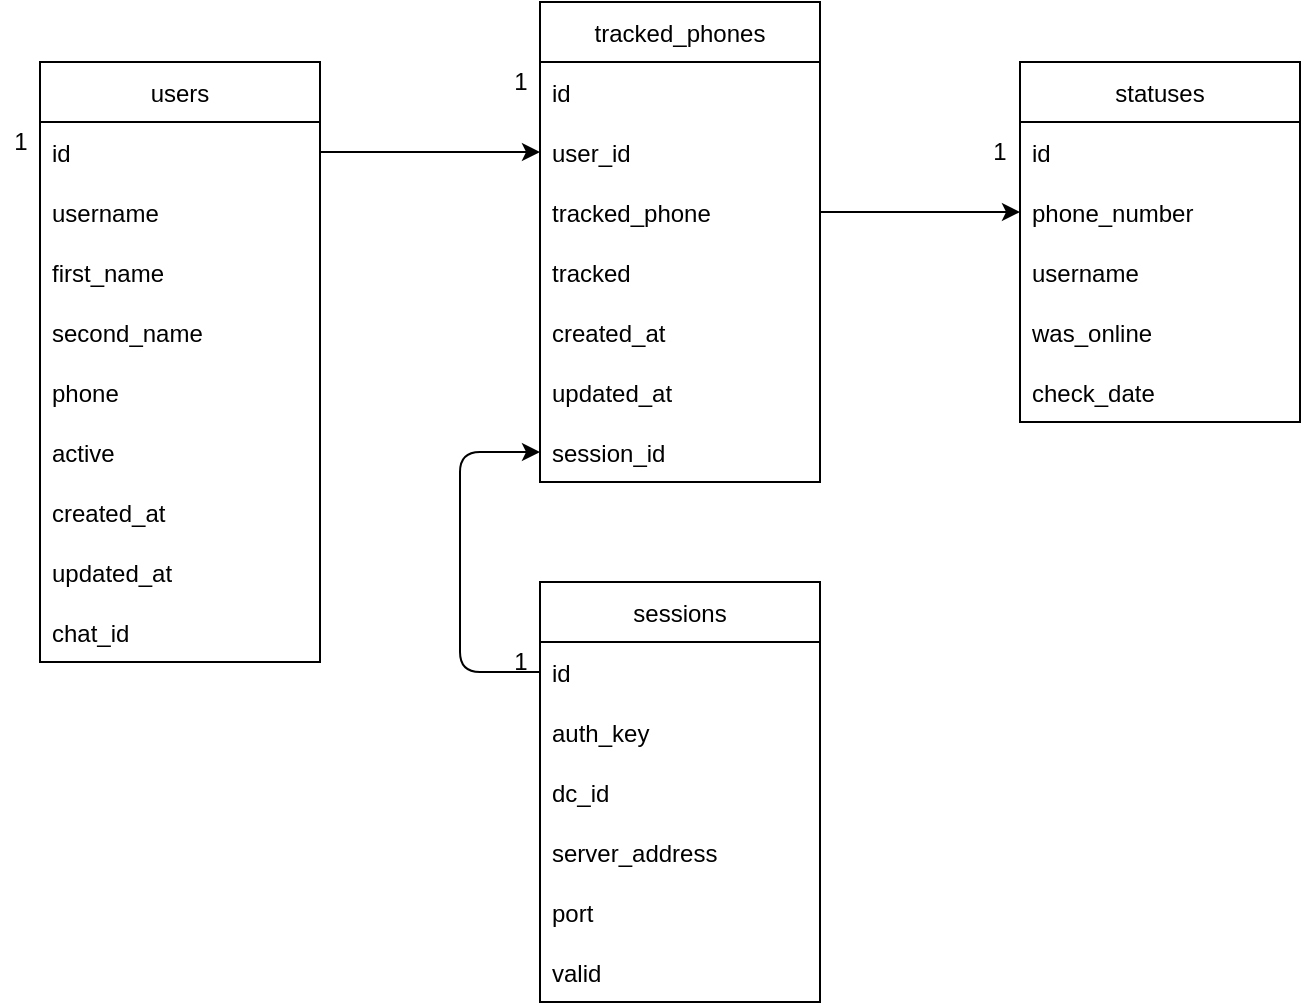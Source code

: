 <mxfile>
    <diagram id="2Lz8g4aXv7PvrA9rQq6V" name="Page-1">
        <mxGraphModel dx="670" dy="680" grid="1" gridSize="10" guides="1" tooltips="1" connect="1" arrows="1" fold="1" page="1" pageScale="1" pageWidth="827" pageHeight="1169" math="0" shadow="0">
            <root>
                <mxCell id="0"/>
                <mxCell id="1" parent="0"/>
                <mxCell id="C8LECRT7jh5EdWTfIgT6-41" style="edgeStyle=orthogonalEdgeStyle;rounded=0;orthogonalLoop=1;jettySize=auto;html=1;exitX=1;exitY=0.5;exitDx=0;exitDy=0;entryX=0;entryY=0.5;entryDx=0;entryDy=0;" parent="1" source="C8LECRT7jh5EdWTfIgT6-7" target="C8LECRT7jh5EdWTfIgT6-11" edge="1">
                    <mxGeometry relative="1" as="geometry"/>
                </mxCell>
                <mxCell id="C8LECRT7jh5EdWTfIgT6-44" value="" style="group" parent="1" vertex="1" connectable="0">
                    <mxGeometry x="310" y="20" width="160" height="240" as="geometry"/>
                </mxCell>
                <mxCell id="6" value="" style="group" parent="C8LECRT7jh5EdWTfIgT6-44" vertex="1" connectable="0">
                    <mxGeometry width="160" height="240" as="geometry"/>
                </mxCell>
                <mxCell id="C8LECRT7jh5EdWTfIgT6-5" value="tracked_phones" style="swimlane;fontStyle=0;childLayout=stackLayout;horizontal=1;startSize=30;horizontalStack=0;resizeParent=1;resizeParentMax=0;resizeLast=0;collapsible=1;marginBottom=0;" parent="6" vertex="1">
                    <mxGeometry x="20" width="140" height="240" as="geometry"/>
                </mxCell>
                <mxCell id="3" value="id" style="text;strokeColor=none;fillColor=none;align=left;verticalAlign=middle;spacingLeft=4;spacingRight=4;overflow=hidden;points=[[0,0.5],[1,0.5]];portConstraint=eastwest;rotatable=0;" parent="C8LECRT7jh5EdWTfIgT6-5" vertex="1">
                    <mxGeometry y="30" width="140" height="30" as="geometry"/>
                </mxCell>
                <mxCell id="C8LECRT7jh5EdWTfIgT6-6" value="user_id" style="text;strokeColor=none;fillColor=none;align=left;verticalAlign=middle;spacingLeft=4;spacingRight=4;overflow=hidden;points=[[0,0.5],[1,0.5]];portConstraint=eastwest;rotatable=0;" parent="C8LECRT7jh5EdWTfIgT6-5" vertex="1">
                    <mxGeometry y="60" width="140" height="30" as="geometry"/>
                </mxCell>
                <mxCell id="C8LECRT7jh5EdWTfIgT6-7" value="tracked_phone" style="text;strokeColor=none;fillColor=none;align=left;verticalAlign=middle;spacingLeft=4;spacingRight=4;overflow=hidden;points=[[0,0.5],[1,0.5]];portConstraint=eastwest;rotatable=0;" parent="C8LECRT7jh5EdWTfIgT6-5" vertex="1">
                    <mxGeometry y="90" width="140" height="30" as="geometry"/>
                </mxCell>
                <mxCell id="C8LECRT7jh5EdWTfIgT6-8" value="tracked" style="text;strokeColor=none;fillColor=none;align=left;verticalAlign=middle;spacingLeft=4;spacingRight=4;overflow=hidden;points=[[0,0.5],[1,0.5]];portConstraint=eastwest;rotatable=0;" parent="C8LECRT7jh5EdWTfIgT6-5" vertex="1">
                    <mxGeometry y="120" width="140" height="30" as="geometry"/>
                </mxCell>
                <mxCell id="C8LECRT7jh5EdWTfIgT6-35" value="created_at" style="text;strokeColor=none;fillColor=none;align=left;verticalAlign=middle;spacingLeft=4;spacingRight=4;overflow=hidden;points=[[0,0.5],[1,0.5]];portConstraint=eastwest;rotatable=0;" parent="C8LECRT7jh5EdWTfIgT6-5" vertex="1">
                    <mxGeometry y="150" width="140" height="30" as="geometry"/>
                </mxCell>
                <mxCell id="C8LECRT7jh5EdWTfIgT6-36" value="updated_at" style="text;strokeColor=none;fillColor=none;align=left;verticalAlign=middle;spacingLeft=4;spacingRight=4;overflow=hidden;points=[[0,0.5],[1,0.5]];portConstraint=eastwest;rotatable=0;" parent="C8LECRT7jh5EdWTfIgT6-5" vertex="1">
                    <mxGeometry y="180" width="140" height="30" as="geometry"/>
                </mxCell>
                <mxCell id="2" value="session_id" style="text;strokeColor=none;fillColor=none;align=left;verticalAlign=middle;spacingLeft=4;spacingRight=4;overflow=hidden;points=[[0,0.5],[1,0.5]];portConstraint=eastwest;rotatable=0;" parent="C8LECRT7jh5EdWTfIgT6-5" vertex="1">
                    <mxGeometry y="210" width="140" height="30" as="geometry"/>
                </mxCell>
                <mxCell id="5" value="1" style="text;html=1;align=center;verticalAlign=middle;resizable=0;points=[];autosize=1;strokeColor=none;fillColor=none;" parent="6" vertex="1">
                    <mxGeometry y="30" width="20" height="20" as="geometry"/>
                </mxCell>
                <mxCell id="C8LECRT7jh5EdWTfIgT6-45" value="" style="group" parent="1" vertex="1" connectable="0">
                    <mxGeometry x="60" y="50" width="160" height="330" as="geometry"/>
                </mxCell>
                <mxCell id="C8LECRT7jh5EdWTfIgT6-1" value="users" style="swimlane;fontStyle=0;childLayout=stackLayout;horizontal=1;startSize=30;horizontalStack=0;resizeParent=1;resizeParentMax=0;resizeLast=0;collapsible=1;marginBottom=0;" parent="C8LECRT7jh5EdWTfIgT6-45" vertex="1">
                    <mxGeometry x="20" width="140" height="300" as="geometry">
                        <mxRectangle x="80" y="20" width="60" height="30" as="alternateBounds"/>
                    </mxGeometry>
                </mxCell>
                <mxCell id="C8LECRT7jh5EdWTfIgT6-42" value="id" style="text;strokeColor=none;fillColor=none;align=left;verticalAlign=middle;spacingLeft=4;spacingRight=4;overflow=hidden;points=[[0,0.5],[1,0.5]];portConstraint=eastwest;rotatable=0;" parent="C8LECRT7jh5EdWTfIgT6-1" vertex="1">
                    <mxGeometry y="30" width="140" height="30" as="geometry"/>
                </mxCell>
                <mxCell id="C8LECRT7jh5EdWTfIgT6-3" value="username" style="text;strokeColor=none;fillColor=none;align=left;verticalAlign=middle;spacingLeft=4;spacingRight=4;overflow=hidden;points=[[0,0.5],[1,0.5]];portConstraint=eastwest;rotatable=0;" parent="C8LECRT7jh5EdWTfIgT6-1" vertex="1">
                    <mxGeometry y="60" width="140" height="30" as="geometry"/>
                </mxCell>
                <mxCell id="C8LECRT7jh5EdWTfIgT6-4" value="first_name" style="text;strokeColor=none;fillColor=none;align=left;verticalAlign=middle;spacingLeft=4;spacingRight=4;overflow=hidden;points=[[0,0.5],[1,0.5]];portConstraint=eastwest;rotatable=0;" parent="C8LECRT7jh5EdWTfIgT6-1" vertex="1">
                    <mxGeometry y="90" width="140" height="30" as="geometry"/>
                </mxCell>
                <mxCell id="C8LECRT7jh5EdWTfIgT6-23" value="second_name" style="text;strokeColor=none;fillColor=none;align=left;verticalAlign=middle;spacingLeft=4;spacingRight=4;overflow=hidden;points=[[0,0.5],[1,0.5]];portConstraint=eastwest;rotatable=0;" parent="C8LECRT7jh5EdWTfIgT6-1" vertex="1">
                    <mxGeometry y="120" width="140" height="30" as="geometry"/>
                </mxCell>
                <mxCell id="C8LECRT7jh5EdWTfIgT6-30" value="phone" style="text;strokeColor=none;fillColor=none;align=left;verticalAlign=middle;spacingLeft=4;spacingRight=4;overflow=hidden;points=[[0,0.5],[1,0.5]];portConstraint=eastwest;rotatable=0;" parent="C8LECRT7jh5EdWTfIgT6-1" vertex="1">
                    <mxGeometry y="150" width="140" height="30" as="geometry"/>
                </mxCell>
                <mxCell id="C8LECRT7jh5EdWTfIgT6-31" value="active" style="text;strokeColor=none;fillColor=none;align=left;verticalAlign=middle;spacingLeft=4;spacingRight=4;overflow=hidden;points=[[0,0.5],[1,0.5]];portConstraint=eastwest;rotatable=0;" parent="C8LECRT7jh5EdWTfIgT6-1" vertex="1">
                    <mxGeometry y="180" width="140" height="30" as="geometry"/>
                </mxCell>
                <mxCell id="C8LECRT7jh5EdWTfIgT6-32" value="created_at" style="text;strokeColor=none;fillColor=none;align=left;verticalAlign=middle;spacingLeft=4;spacingRight=4;overflow=hidden;points=[[0,0.5],[1,0.5]];portConstraint=eastwest;rotatable=0;" parent="C8LECRT7jh5EdWTfIgT6-1" vertex="1">
                    <mxGeometry y="210" width="140" height="30" as="geometry"/>
                </mxCell>
                <mxCell id="C8LECRT7jh5EdWTfIgT6-33" value="updated_at" style="text;strokeColor=none;fillColor=none;align=left;verticalAlign=middle;spacingLeft=4;spacingRight=4;overflow=hidden;points=[[0,0.5],[1,0.5]];portConstraint=eastwest;rotatable=0;" parent="C8LECRT7jh5EdWTfIgT6-1" vertex="1">
                    <mxGeometry y="240" width="140" height="30" as="geometry"/>
                </mxCell>
                <mxCell id="C8LECRT7jh5EdWTfIgT6-34" value="chat_id" style="text;strokeColor=none;fillColor=none;align=left;verticalAlign=middle;spacingLeft=4;spacingRight=4;overflow=hidden;points=[[0,0.5],[1,0.5]];portConstraint=eastwest;rotatable=0;" parent="C8LECRT7jh5EdWTfIgT6-1" vertex="1">
                    <mxGeometry y="270" width="140" height="30" as="geometry"/>
                </mxCell>
                <mxCell id="C8LECRT7jh5EdWTfIgT6-40" value="1" style="text;html=1;align=center;verticalAlign=middle;resizable=0;points=[];autosize=1;strokeColor=none;fillColor=none;" parent="C8LECRT7jh5EdWTfIgT6-45" vertex="1">
                    <mxGeometry y="30" width="20" height="20" as="geometry"/>
                </mxCell>
                <mxCell id="C8LECRT7jh5EdWTfIgT6-47" value="" style="group" parent="1" vertex="1" connectable="0">
                    <mxGeometry x="550" y="50" width="160" height="180" as="geometry"/>
                </mxCell>
                <mxCell id="C8LECRT7jh5EdWTfIgT6-9" value="statuses" style="swimlane;fontStyle=0;childLayout=stackLayout;horizontal=1;startSize=30;horizontalStack=0;resizeParent=1;resizeParentMax=0;resizeLast=0;collapsible=1;marginBottom=0;" parent="C8LECRT7jh5EdWTfIgT6-47" vertex="1">
                    <mxGeometry x="20" width="140" height="180" as="geometry"/>
                </mxCell>
                <mxCell id="C8LECRT7jh5EdWTfIgT6-10" value="id" style="text;strokeColor=none;fillColor=none;align=left;verticalAlign=middle;spacingLeft=4;spacingRight=4;overflow=hidden;points=[[0,0.5],[1,0.5]];portConstraint=eastwest;rotatable=0;" parent="C8LECRT7jh5EdWTfIgT6-9" vertex="1">
                    <mxGeometry y="30" width="140" height="30" as="geometry"/>
                </mxCell>
                <mxCell id="C8LECRT7jh5EdWTfIgT6-11" value="phone_number" style="text;strokeColor=none;fillColor=none;align=left;verticalAlign=middle;spacingLeft=4;spacingRight=4;overflow=hidden;points=[[0,0.5],[1,0.5]];portConstraint=eastwest;rotatable=0;" parent="C8LECRT7jh5EdWTfIgT6-9" vertex="1">
                    <mxGeometry y="60" width="140" height="30" as="geometry"/>
                </mxCell>
                <mxCell id="C8LECRT7jh5EdWTfIgT6-12" value="username" style="text;strokeColor=none;fillColor=none;align=left;verticalAlign=middle;spacingLeft=4;spacingRight=4;overflow=hidden;points=[[0,0.5],[1,0.5]];portConstraint=eastwest;rotatable=0;" parent="C8LECRT7jh5EdWTfIgT6-9" vertex="1">
                    <mxGeometry y="90" width="140" height="30" as="geometry"/>
                </mxCell>
                <mxCell id="C8LECRT7jh5EdWTfIgT6-37" value="was_online" style="text;strokeColor=none;fillColor=none;align=left;verticalAlign=middle;spacingLeft=4;spacingRight=4;overflow=hidden;points=[[0,0.5],[1,0.5]];portConstraint=eastwest;rotatable=0;" parent="C8LECRT7jh5EdWTfIgT6-9" vertex="1">
                    <mxGeometry y="120" width="140" height="30" as="geometry"/>
                </mxCell>
                <mxCell id="C8LECRT7jh5EdWTfIgT6-38" value="check_date" style="text;strokeColor=none;fillColor=none;align=left;verticalAlign=middle;spacingLeft=4;spacingRight=4;overflow=hidden;points=[[0,0.5],[1,0.5]];portConstraint=eastwest;rotatable=0;" parent="C8LECRT7jh5EdWTfIgT6-9" vertex="1">
                    <mxGeometry y="150" width="140" height="30" as="geometry"/>
                </mxCell>
                <mxCell id="C8LECRT7jh5EdWTfIgT6-46" value="1" style="text;html=1;strokeColor=none;fillColor=none;align=center;verticalAlign=middle;whiteSpace=wrap;rounded=0;" parent="C8LECRT7jh5EdWTfIgT6-47" vertex="1">
                    <mxGeometry y="30" width="20" height="30" as="geometry"/>
                </mxCell>
                <mxCell id="C8LECRT7jh5EdWTfIgT6-53" value="" style="group" parent="1" vertex="1" connectable="0">
                    <mxGeometry x="310" y="310" width="160" height="60" as="geometry"/>
                </mxCell>
                <mxCell id="C8LECRT7jh5EdWTfIgT6-48" value="sessions" style="swimlane;fontStyle=0;childLayout=stackLayout;horizontal=1;startSize=30;horizontalStack=0;resizeParent=1;resizeParentMax=0;resizeLast=0;collapsible=1;marginBottom=0;" parent="C8LECRT7jh5EdWTfIgT6-53" vertex="1">
                    <mxGeometry x="20" width="140" height="210" as="geometry"/>
                </mxCell>
                <mxCell id="C8LECRT7jh5EdWTfIgT6-49" value="id" style="text;strokeColor=none;fillColor=none;align=left;verticalAlign=middle;spacingLeft=4;spacingRight=4;overflow=hidden;points=[[0,0.5],[1,0.5]];portConstraint=eastwest;rotatable=0;" parent="C8LECRT7jh5EdWTfIgT6-48" vertex="1">
                    <mxGeometry y="30" width="140" height="30" as="geometry"/>
                </mxCell>
                <mxCell id="7" value="auth_key" style="text;strokeColor=none;fillColor=none;align=left;verticalAlign=middle;spacingLeft=4;spacingRight=4;overflow=hidden;points=[[0,0.5],[1,0.5]];portConstraint=eastwest;rotatable=0;" parent="C8LECRT7jh5EdWTfIgT6-48" vertex="1">
                    <mxGeometry y="60" width="140" height="30" as="geometry"/>
                </mxCell>
                <mxCell id="8" value="dc_id" style="text;strokeColor=none;fillColor=none;align=left;verticalAlign=middle;spacingLeft=4;spacingRight=4;overflow=hidden;points=[[0,0.5],[1,0.5]];portConstraint=eastwest;rotatable=0;" parent="C8LECRT7jh5EdWTfIgT6-48" vertex="1">
                    <mxGeometry y="90" width="140" height="30" as="geometry"/>
                </mxCell>
                <mxCell id="9" value="server_address" style="text;strokeColor=none;fillColor=none;align=left;verticalAlign=middle;spacingLeft=4;spacingRight=4;overflow=hidden;points=[[0,0.5],[1,0.5]];portConstraint=eastwest;rotatable=0;" parent="C8LECRT7jh5EdWTfIgT6-48" vertex="1">
                    <mxGeometry y="120" width="140" height="30" as="geometry"/>
                </mxCell>
                <mxCell id="10" value="port" style="text;strokeColor=none;fillColor=none;align=left;verticalAlign=middle;spacingLeft=4;spacingRight=4;overflow=hidden;points=[[0,0.5],[1,0.5]];portConstraint=eastwest;rotatable=0;" parent="C8LECRT7jh5EdWTfIgT6-48" vertex="1">
                    <mxGeometry y="150" width="140" height="30" as="geometry"/>
                </mxCell>
                <mxCell id="16" value="valid" style="text;strokeColor=none;fillColor=none;align=left;verticalAlign=middle;spacingLeft=4;spacingRight=4;overflow=hidden;points=[[0,0.5],[1,0.5]];portConstraint=eastwest;rotatable=0;" parent="C8LECRT7jh5EdWTfIgT6-48" vertex="1">
                    <mxGeometry y="180" width="140" height="30" as="geometry"/>
                </mxCell>
                <mxCell id="C8LECRT7jh5EdWTfIgT6-52" value="1" style="text;html=1;align=center;verticalAlign=middle;resizable=0;points=[];autosize=1;strokeColor=none;fillColor=none;" parent="C8LECRT7jh5EdWTfIgT6-53" vertex="1">
                    <mxGeometry y="30" width="20" height="20" as="geometry"/>
                </mxCell>
                <mxCell id="4" style="edgeStyle=none;html=1;exitX=1;exitY=0.5;exitDx=0;exitDy=0;entryX=0;entryY=0.5;entryDx=0;entryDy=0;" parent="1" source="C8LECRT7jh5EdWTfIgT6-42" target="C8LECRT7jh5EdWTfIgT6-6" edge="1">
                    <mxGeometry relative="1" as="geometry"/>
                </mxCell>
                <mxCell id="14" style="edgeStyle=none;html=1;exitX=0;exitY=0.5;exitDx=0;exitDy=0;entryX=0;entryY=0.5;entryDx=0;entryDy=0;" parent="1" source="C8LECRT7jh5EdWTfIgT6-49" target="2" edge="1">
                    <mxGeometry relative="1" as="geometry">
                        <mxPoint x="260" y="250" as="targetPoint"/>
                        <Array as="points">
                            <mxPoint x="290" y="355"/>
                            <mxPoint x="290" y="245"/>
                        </Array>
                    </mxGeometry>
                </mxCell>
            </root>
        </mxGraphModel>
    </diagram>
</mxfile>